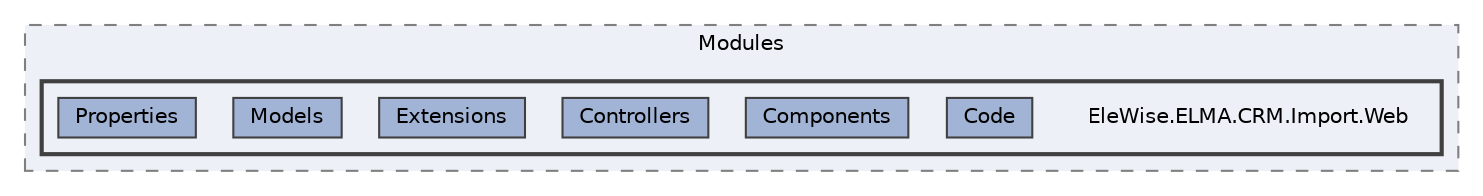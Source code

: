 digraph "Web/Modules/EleWise.ELMA.CRM.Import.Web"
{
 // LATEX_PDF_SIZE
  bgcolor="transparent";
  edge [fontname=Helvetica,fontsize=10,labelfontname=Helvetica,labelfontsize=10];
  node [fontname=Helvetica,fontsize=10,shape=box,height=0.2,width=0.4];
  compound=true
  subgraph clusterdir_7ee4616d7792420b09aab8c4c7e23d47 {
    graph [ bgcolor="#edf0f7", pencolor="grey50", label="Modules", fontname=Helvetica,fontsize=10 style="filled,dashed", URL="dir_7ee4616d7792420b09aab8c4c7e23d47.html",tooltip=""]
  subgraph clusterdir_85204712fcbc4f76f67895174d65530b {
    graph [ bgcolor="#edf0f7", pencolor="grey25", label="", fontname=Helvetica,fontsize=10 style="filled,bold", URL="dir_85204712fcbc4f76f67895174d65530b.html",tooltip=""]
    dir_85204712fcbc4f76f67895174d65530b [shape=plaintext, label="EleWise.ELMA.CRM.Import.Web"];
  dir_4792080aae6bb25ba5d827c779a92ebf [label="Code", fillcolor="#a2b4d6", color="grey25", style="filled", URL="dir_4792080aae6bb25ba5d827c779a92ebf.html",tooltip=""];
  dir_70fb76962fb264497ae523b843a700c8 [label="Components", fillcolor="#a2b4d6", color="grey25", style="filled", URL="dir_70fb76962fb264497ae523b843a700c8.html",tooltip=""];
  dir_8cd720f2fce74456ae6a2c0e1e16b2b2 [label="Controllers", fillcolor="#a2b4d6", color="grey25", style="filled", URL="dir_8cd720f2fce74456ae6a2c0e1e16b2b2.html",tooltip=""];
  dir_07176dc5055a24bec286dabbed7ab68a [label="Extensions", fillcolor="#a2b4d6", color="grey25", style="filled", URL="dir_07176dc5055a24bec286dabbed7ab68a.html",tooltip=""];
  dir_51e97de68ced8dfe5c66bf0cc0ea1676 [label="Models", fillcolor="#a2b4d6", color="grey25", style="filled", URL="dir_51e97de68ced8dfe5c66bf0cc0ea1676.html",tooltip=""];
  dir_ea9c8e9da2b002fa250cd7143fb4d280 [label="Properties", fillcolor="#a2b4d6", color="grey25", style="filled", URL="dir_ea9c8e9da2b002fa250cd7143fb4d280.html",tooltip=""];
  }
  }
}
